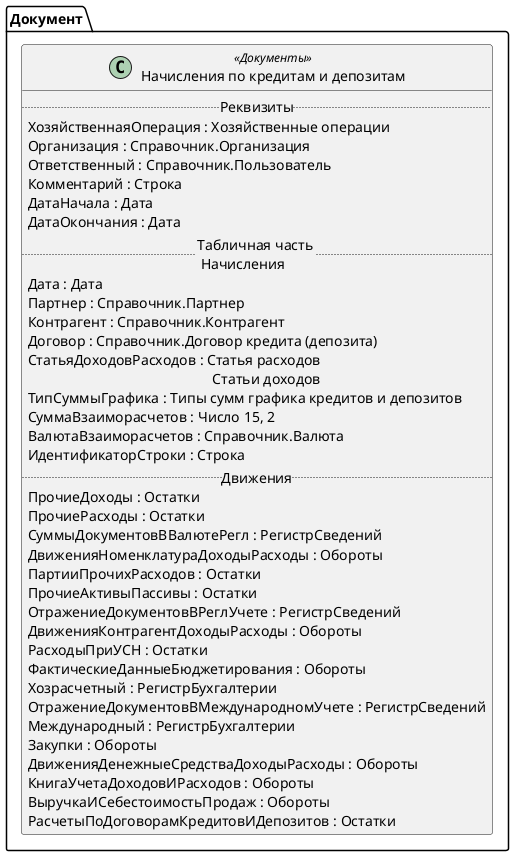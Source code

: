 ﻿@startuml НачисленияКредитовИДепозитов
'!include templates.wsd
'..\include templates.wsd
class Документ.НачисленияКредитовИДепозитов as "Начисления по кредитам и депозитам" <<Документы>>
{
..Реквизиты..
ХозяйственнаяОперация : Хозяйственные операции
Организация : Справочник.Организация
Ответственный : Справочник.Пользователь
Комментарий : Строка
ДатаНачала : Дата
ДатаОкончания : Дата
..Табличная часть \n Начисления..
Дата : Дата
Партнер : Справочник.Партнер
Контрагент : Справочник.Контрагент
Договор : Справочник.Договор кредита (депозита)
СтатьяДоходовРасходов : Статья расходов\rСтатьи доходов
ТипСуммыГрафика : Типы сумм графика кредитов и депозитов
СуммаВзаиморасчетов : Число 15, 2
ВалютаВзаиморасчетов : Справочник.Валюта
ИдентификаторСтроки : Строка
..Движения..
ПрочиеДоходы : Остатки
ПрочиеРасходы : Остатки
СуммыДокументовВВалютеРегл : РегистрСведений
ДвиженияНоменклатураДоходыРасходы : Обороты
ПартииПрочихРасходов : Остатки
ПрочиеАктивыПассивы : Остатки
ОтражениеДокументовВРеглУчете : РегистрСведений
ДвиженияКонтрагентДоходыРасходы : Обороты
РасходыПриУСН : Остатки
ФактическиеДанныеБюджетирования : Обороты
Хозрасчетный : РегистрБухгалтерии
ОтражениеДокументовВМеждународномУчете : РегистрСведений
Международный : РегистрБухгалтерии
Закупки : Обороты
ДвиженияДенежныеСредстваДоходыРасходы : Обороты
КнигаУчетаДоходовИРасходов : Обороты
ВыручкаИСебестоимостьПродаж : Обороты
РасчетыПоДоговорамКредитовИДепозитов : Остатки
}
@enduml
